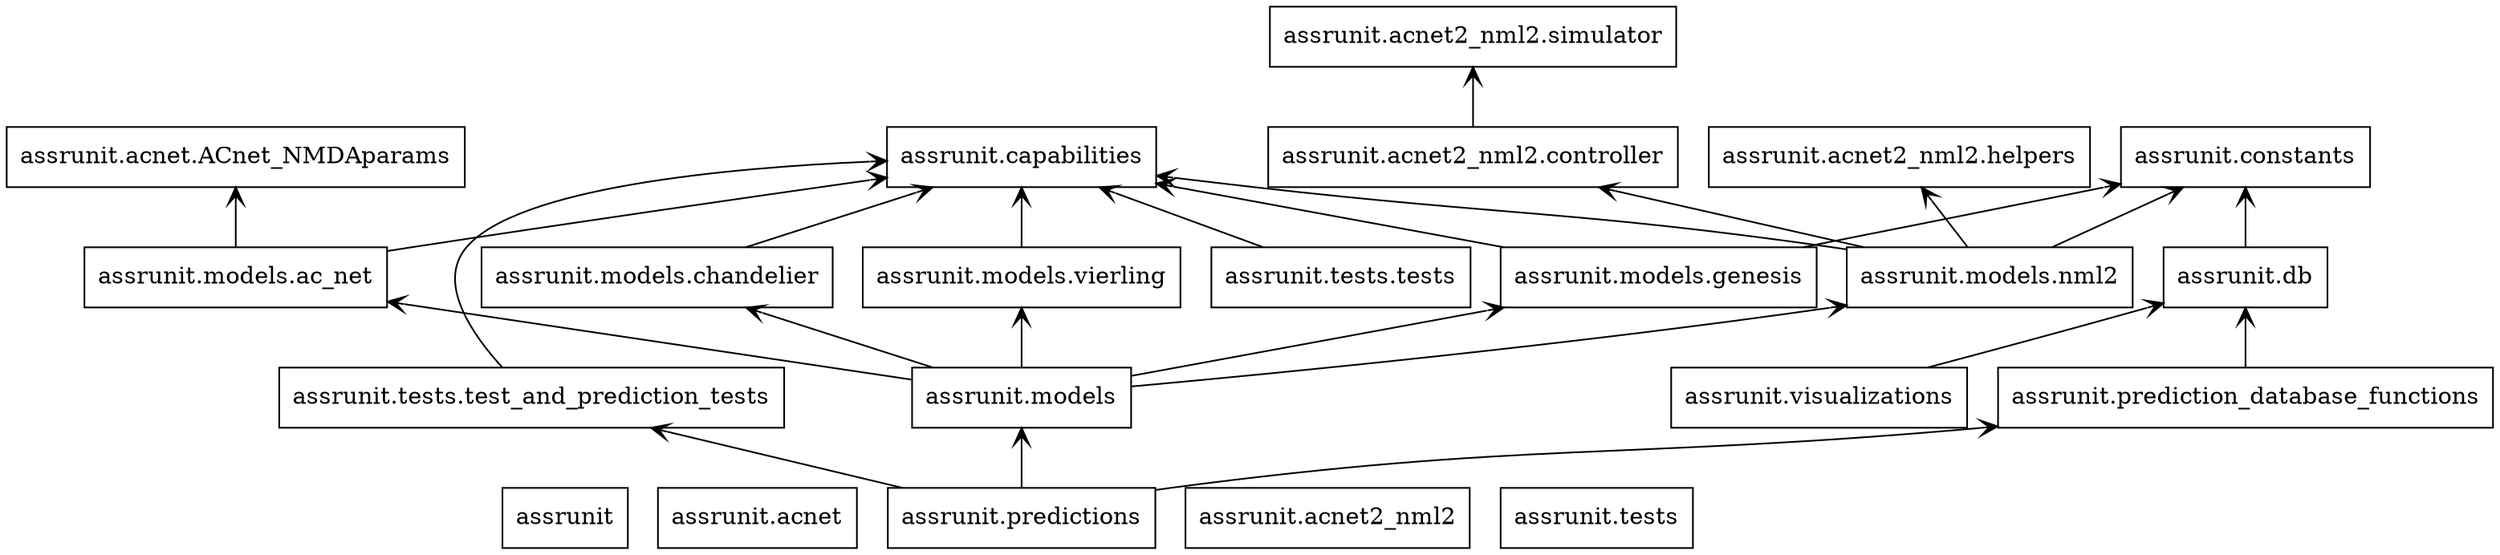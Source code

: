 digraph "packages" {
charset="utf-8"
rankdir=BT
"0" [label="assrunit", shape="box"];
"1" [label="assrunit.acnet", shape="box"];
"2" [label="assrunit.acnet.ACnet_NMDAparams", shape="box"];
"3" [label="assrunit.acnet2_nml2", shape="box"];
"4" [label="assrunit.acnet2_nml2.controller", shape="box"];
"5" [label="assrunit.acnet2_nml2.helpers", shape="box"];
"6" [label="assrunit.acnet2_nml2.simulator", shape="box"];
"7" [label="assrunit.capabilities", shape="box"];
"8" [label="assrunit.constants", shape="box"];
"9" [label="assrunit.db", shape="box"];
"10" [label="assrunit.models", shape="box"];
"11" [label="assrunit.models.ac_net", shape="box"];
"12" [label="assrunit.models.chandelier", shape="box"];
"13" [label="assrunit.models.genesis", shape="box"];
"14" [label="assrunit.models.nml2", shape="box"];
"15" [label="assrunit.models.vierling", shape="box"];
"16" [label="assrunit.prediction_database_functions", shape="box"];
"17" [label="assrunit.predictions", shape="box"];
"18" [label="assrunit.tests", shape="box"];
"19" [label="assrunit.tests.test_and_prediction_tests", shape="box"];
"20" [label="assrunit.tests.tests", shape="box"];
"21" [label="assrunit.visualizations", shape="box"];
"4" -> "6" [arrowhead="open", arrowtail="none"];
"9" -> "8" [arrowhead="open", arrowtail="none"];
"10" -> "11" [arrowhead="open", arrowtail="none"];
"10" -> "12" [arrowhead="open", arrowtail="none"];
"10" -> "13" [arrowhead="open", arrowtail="none"];
"10" -> "14" [arrowhead="open", arrowtail="none"];
"10" -> "15" [arrowhead="open", arrowtail="none"];
"11" -> "2" [arrowhead="open", arrowtail="none"];
"11" -> "7" [arrowhead="open", arrowtail="none"];
"12" -> "7" [arrowhead="open", arrowtail="none"];
"13" -> "7" [arrowhead="open", arrowtail="none"];
"13" -> "8" [arrowhead="open", arrowtail="none"];
"14" -> "4" [arrowhead="open", arrowtail="none"];
"14" -> "5" [arrowhead="open", arrowtail="none"];
"14" -> "7" [arrowhead="open", arrowtail="none"];
"14" -> "8" [arrowhead="open", arrowtail="none"];
"15" -> "7" [arrowhead="open", arrowtail="none"];
"16" -> "9" [arrowhead="open", arrowtail="none"];
"17" -> "10" [arrowhead="open", arrowtail="none"];
"17" -> "16" [arrowhead="open", arrowtail="none"];
"17" -> "19" [arrowhead="open", arrowtail="none"];
"19" -> "7" [arrowhead="open", arrowtail="none"];
"20" -> "7" [arrowhead="open", arrowtail="none"];
"21" -> "9" [arrowhead="open", arrowtail="none"];
}
